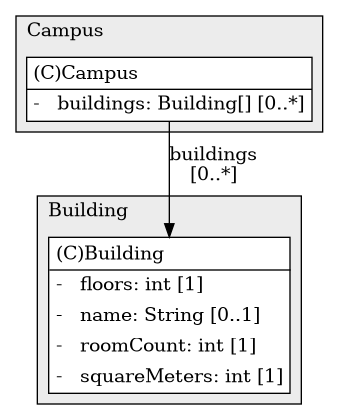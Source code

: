 @startuml

/' diagram meta data start
config=StructureConfiguration;
{
  "projectClassification": {
    "searchMode": "OpenProject", // OpenProject, AllProjects
    "includedProjects": "",
    "pathEndKeywords": "*.impl",
    "isClientPath": "",
    "isClientName": "",
    "isTestPath": "",
    "isTestName": "",
    "isMappingPath": "",
    "isMappingName": "",
    "isDataAccessPath": "",
    "isDataAccessName": "",
    "isDataStructurePath": "",
    "isDataStructureName": "",
    "isInterfaceStructuresPath": "",
    "isInterfaceStructuresName": "",
    "isEntryPointPath": "",
    "isEntryPointName": "",
    "treatFinalFieldsAsMandatory": false
  },
  "graphRestriction": {
    "classPackageExcludeFilter": "",
    "classPackageIncludeFilter": "",
    "classNameExcludeFilter": "",
    "classNameIncludeFilter": "",
    "methodNameExcludeFilter": "",
    "methodNameIncludeFilter": "",
    "removeByInheritance": "", // inheritance/annotation based filtering is done in a second step
    "removeByAnnotation": "",
    "removeByClassPackage": "", // cleanup the graph after inheritance/annotation based filtering is done
    "removeByClassName": "",
    "cutMappings": false,
    "cutEnum": true,
    "cutTests": true,
    "cutClient": true,
    "cutDataAccess": true,
    "cutInterfaceStructures": true,
    "cutDataStructures": true,
    "cutGetterAndSetter": true,
    "cutConstructors": true
  },
  "graphTraversal": {
    "forwardDepth": 3,
    "backwardDepth": 3,
    "classPackageExcludeFilter": "",
    "classPackageIncludeFilter": "",
    "classNameExcludeFilter": "",
    "classNameIncludeFilter": "",
    "methodNameExcludeFilter": "",
    "methodNameIncludeFilter": "",
    "hideMappings": false,
    "hideDataStructures": false,
    "hidePrivateMethods": true,
    "hideInterfaceCalls": true, // indirection: implementation -> interface (is hidden) -> implementation
    "onlyShowApplicationEntryPoints": false, // root node is included
    "useMethodCallsForStructureDiagram": "ForwardOnly" // ForwardOnly, BothDirections, No
  },
  "details": {
    "aggregation": "GroupByClass", // ByClass, GroupByClass, None
    "showClassGenericTypes": true,
    "showMethods": true,
    "showMethodParameterNames": true,
    "showMethodParameterTypes": true,
    "showMethodReturnType": true,
    "showPackageLevels": 2,
    "showDetailedClassStructure": true
  },
  "rootClass": "Building",
  "extensionCallbackMethod": "" // qualified.class.name#methodName - signature: public static String method(String)
}
diagram meta data end '/



digraph g {
    rankdir="TB"
    splines=polyline
    

'nodes 
subgraph cluster_1366001964 { 
   	label=Building
	labeljust=l
	fillcolor="#ececec"
	style=filled
   
   Building1366001964[
	label=<<TABLE BORDER="1" CELLBORDER="0" CELLPADDING="4" CELLSPACING="0">
<TR><TD ALIGN="LEFT" >(C)Building</TD></TR>
<HR/>
<TR><TD ALIGN="LEFT" >-   floors: int [1]</TD></TR>
<TR><TD ALIGN="LEFT" >-   name: String [0..1]</TD></TR>
<TR><TD ALIGN="LEFT" >-   roomCount: int [1]</TD></TR>
<TR><TD ALIGN="LEFT" >-   squareMeters: int [1]</TD></TR>
</TABLE>>
	style=filled
	margin=0
	shape=plaintext
	fillcolor="#FFFFFF"
];
} 

subgraph cluster_2011093247 { 
   	label=Campus
	labeljust=l
	fillcolor="#ececec"
	style=filled
   
   Campus2011093247[
	label=<<TABLE BORDER="1" CELLBORDER="0" CELLPADDING="4" CELLSPACING="0">
<TR><TD ALIGN="LEFT" >(C)Campus</TD></TR>
<HR/>
<TR><TD ALIGN="LEFT" >-   buildings: Building[] [0..*]</TD></TR>
</TABLE>>
	style=filled
	margin=0
	shape=plaintext
	fillcolor="#FFFFFF"
];
} 

'edges    
Campus2011093247 -> Building1366001964[label="buildings
[0..*]"];
    
}
@enduml
